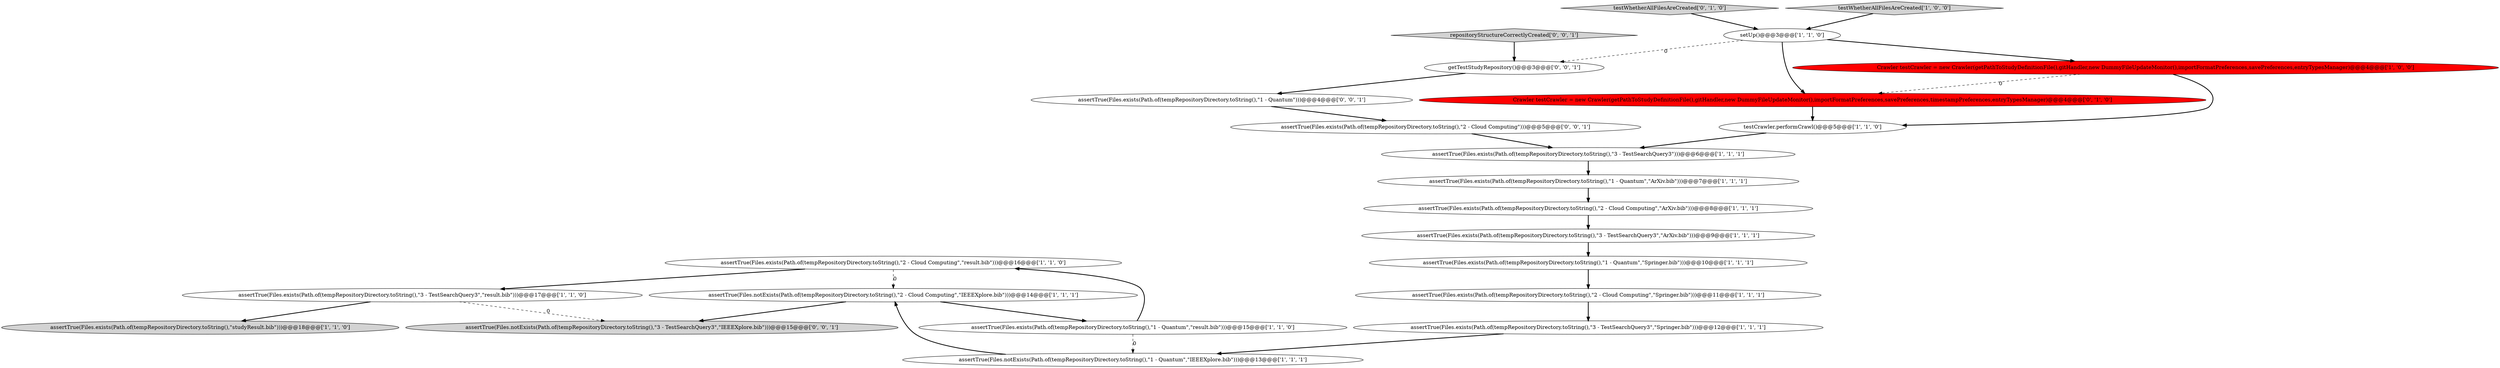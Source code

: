 digraph {
14 [style = filled, label = "assertTrue(Files.exists(Path.of(tempRepositoryDirectory.toString(),\"2 - Cloud Computing\",\"result.bib\")))@@@16@@@['1', '1', '0']", fillcolor = white, shape = ellipse image = "AAA0AAABBB1BBB"];
7 [style = filled, label = "assertTrue(Files.exists(Path.of(tempRepositoryDirectory.toString(),\"2 - Cloud Computing\",\"Springer.bib\")))@@@11@@@['1', '1', '1']", fillcolor = white, shape = ellipse image = "AAA0AAABBB1BBB"];
0 [style = filled, label = "testCrawler.performCrawl()@@@5@@@['1', '1', '0']", fillcolor = white, shape = ellipse image = "AAA0AAABBB1BBB"];
1 [style = filled, label = "assertTrue(Files.exists(Path.of(tempRepositoryDirectory.toString(),\"3 - TestSearchQuery3\",\"result.bib\")))@@@17@@@['1', '1', '0']", fillcolor = white, shape = ellipse image = "AAA0AAABBB1BBB"];
4 [style = filled, label = "assertTrue(Files.exists(Path.of(tempRepositoryDirectory.toString(),\"3 - TestSearchQuery3\",\"Springer.bib\")))@@@12@@@['1', '1', '1']", fillcolor = white, shape = ellipse image = "AAA0AAABBB1BBB"];
2 [style = filled, label = "assertTrue(Files.exists(Path.of(tempRepositoryDirectory.toString(),\"3 - TestSearchQuery3\",\"ArXiv.bib\")))@@@9@@@['1', '1', '1']", fillcolor = white, shape = ellipse image = "AAA0AAABBB1BBB"];
15 [style = filled, label = "assertTrue(Files.exists(Path.of(tempRepositoryDirectory.toString(),\"3 - TestSearchQuery3\")))@@@6@@@['1', '1', '1']", fillcolor = white, shape = ellipse image = "AAA0AAABBB1BBB"];
21 [style = filled, label = "repositoryStructureCorrectlyCreated['0', '0', '1']", fillcolor = lightgray, shape = diamond image = "AAA0AAABBB3BBB"];
18 [style = filled, label = "testWhetherAllFilesAreCreated['0', '1', '0']", fillcolor = lightgray, shape = diamond image = "AAA0AAABBB2BBB"];
3 [style = filled, label = "assertTrue(Files.exists(Path.of(tempRepositoryDirectory.toString(),\"1 - Quantum\",\"Springer.bib\")))@@@10@@@['1', '1', '1']", fillcolor = white, shape = ellipse image = "AAA0AAABBB1BBB"];
9 [style = filled, label = "assertTrue(Files.exists(Path.of(tempRepositoryDirectory.toString(),\"2 - Cloud Computing\",\"ArXiv.bib\")))@@@8@@@['1', '1', '1']", fillcolor = white, shape = ellipse image = "AAA0AAABBB1BBB"];
22 [style = filled, label = "assertTrue(Files.exists(Path.of(tempRepositoryDirectory.toString(),\"2 - Cloud Computing\")))@@@5@@@['0', '0', '1']", fillcolor = white, shape = ellipse image = "AAA0AAABBB3BBB"];
19 [style = filled, label = "getTestStudyRepository()@@@3@@@['0', '0', '1']", fillcolor = white, shape = ellipse image = "AAA0AAABBB3BBB"];
5 [style = filled, label = "assertTrue(Files.notExists(Path.of(tempRepositoryDirectory.toString(),\"1 - Quantum\",\"IEEEXplore.bib\")))@@@13@@@['1', '1', '1']", fillcolor = white, shape = ellipse image = "AAA0AAABBB1BBB"];
8 [style = filled, label = "assertTrue(Files.exists(Path.of(tempRepositoryDirectory.toString(),\"1 - Quantum\",\"ArXiv.bib\")))@@@7@@@['1', '1', '1']", fillcolor = white, shape = ellipse image = "AAA0AAABBB1BBB"];
16 [style = filled, label = "assertTrue(Files.exists(Path.of(tempRepositoryDirectory.toString(),\"1 - Quantum\",\"result.bib\")))@@@15@@@['1', '1', '0']", fillcolor = white, shape = ellipse image = "AAA0AAABBB1BBB"];
6 [style = filled, label = "assertTrue(Files.exists(Path.of(tempRepositoryDirectory.toString(),\"studyResult.bib\")))@@@18@@@['1', '1', '0']", fillcolor = lightgray, shape = ellipse image = "AAA0AAABBB1BBB"];
20 [style = filled, label = "assertTrue(Files.notExists(Path.of(tempRepositoryDirectory.toString(),\"3 - TestSearchQuery3\",\"IEEEXplore.bib\")))@@@15@@@['0', '0', '1']", fillcolor = lightgray, shape = ellipse image = "AAA0AAABBB3BBB"];
11 [style = filled, label = "testWhetherAllFilesAreCreated['1', '0', '0']", fillcolor = lightgray, shape = diamond image = "AAA0AAABBB1BBB"];
17 [style = filled, label = "Crawler testCrawler = new Crawler(getPathToStudyDefinitionFile(),gitHandler,new DummyFileUpdateMonitor(),importFormatPreferences,savePreferences,timestampPreferences,entryTypesManager)@@@4@@@['0', '1', '0']", fillcolor = red, shape = ellipse image = "AAA1AAABBB2BBB"];
12 [style = filled, label = "assertTrue(Files.notExists(Path.of(tempRepositoryDirectory.toString(),\"2 - Cloud Computing\",\"IEEEXplore.bib\")))@@@14@@@['1', '1', '1']", fillcolor = white, shape = ellipse image = "AAA0AAABBB1BBB"];
23 [style = filled, label = "assertTrue(Files.exists(Path.of(tempRepositoryDirectory.toString(),\"1 - Quantum\")))@@@4@@@['0', '0', '1']", fillcolor = white, shape = ellipse image = "AAA0AAABBB3BBB"];
13 [style = filled, label = "setUp()@@@3@@@['1', '1', '0']", fillcolor = white, shape = ellipse image = "AAA0AAABBB1BBB"];
10 [style = filled, label = "Crawler testCrawler = new Crawler(getPathToStudyDefinitionFile(),gitHandler,new DummyFileUpdateMonitor(),importFormatPreferences,savePreferences,entryTypesManager)@@@4@@@['1', '0', '0']", fillcolor = red, shape = ellipse image = "AAA1AAABBB1BBB"];
13->10 [style = bold, label=""];
22->15 [style = bold, label=""];
21->19 [style = bold, label=""];
9->2 [style = bold, label=""];
2->3 [style = bold, label=""];
12->20 [style = bold, label=""];
12->16 [style = bold, label=""];
7->4 [style = bold, label=""];
13->19 [style = dashed, label="0"];
16->5 [style = dashed, label="0"];
0->15 [style = bold, label=""];
14->1 [style = bold, label=""];
1->20 [style = dashed, label="0"];
13->17 [style = bold, label=""];
1->6 [style = bold, label=""];
17->0 [style = bold, label=""];
23->22 [style = bold, label=""];
3->7 [style = bold, label=""];
5->12 [style = bold, label=""];
19->23 [style = bold, label=""];
11->13 [style = bold, label=""];
10->0 [style = bold, label=""];
8->9 [style = bold, label=""];
18->13 [style = bold, label=""];
10->17 [style = dashed, label="0"];
16->14 [style = bold, label=""];
14->12 [style = dashed, label="0"];
4->5 [style = bold, label=""];
15->8 [style = bold, label=""];
}

